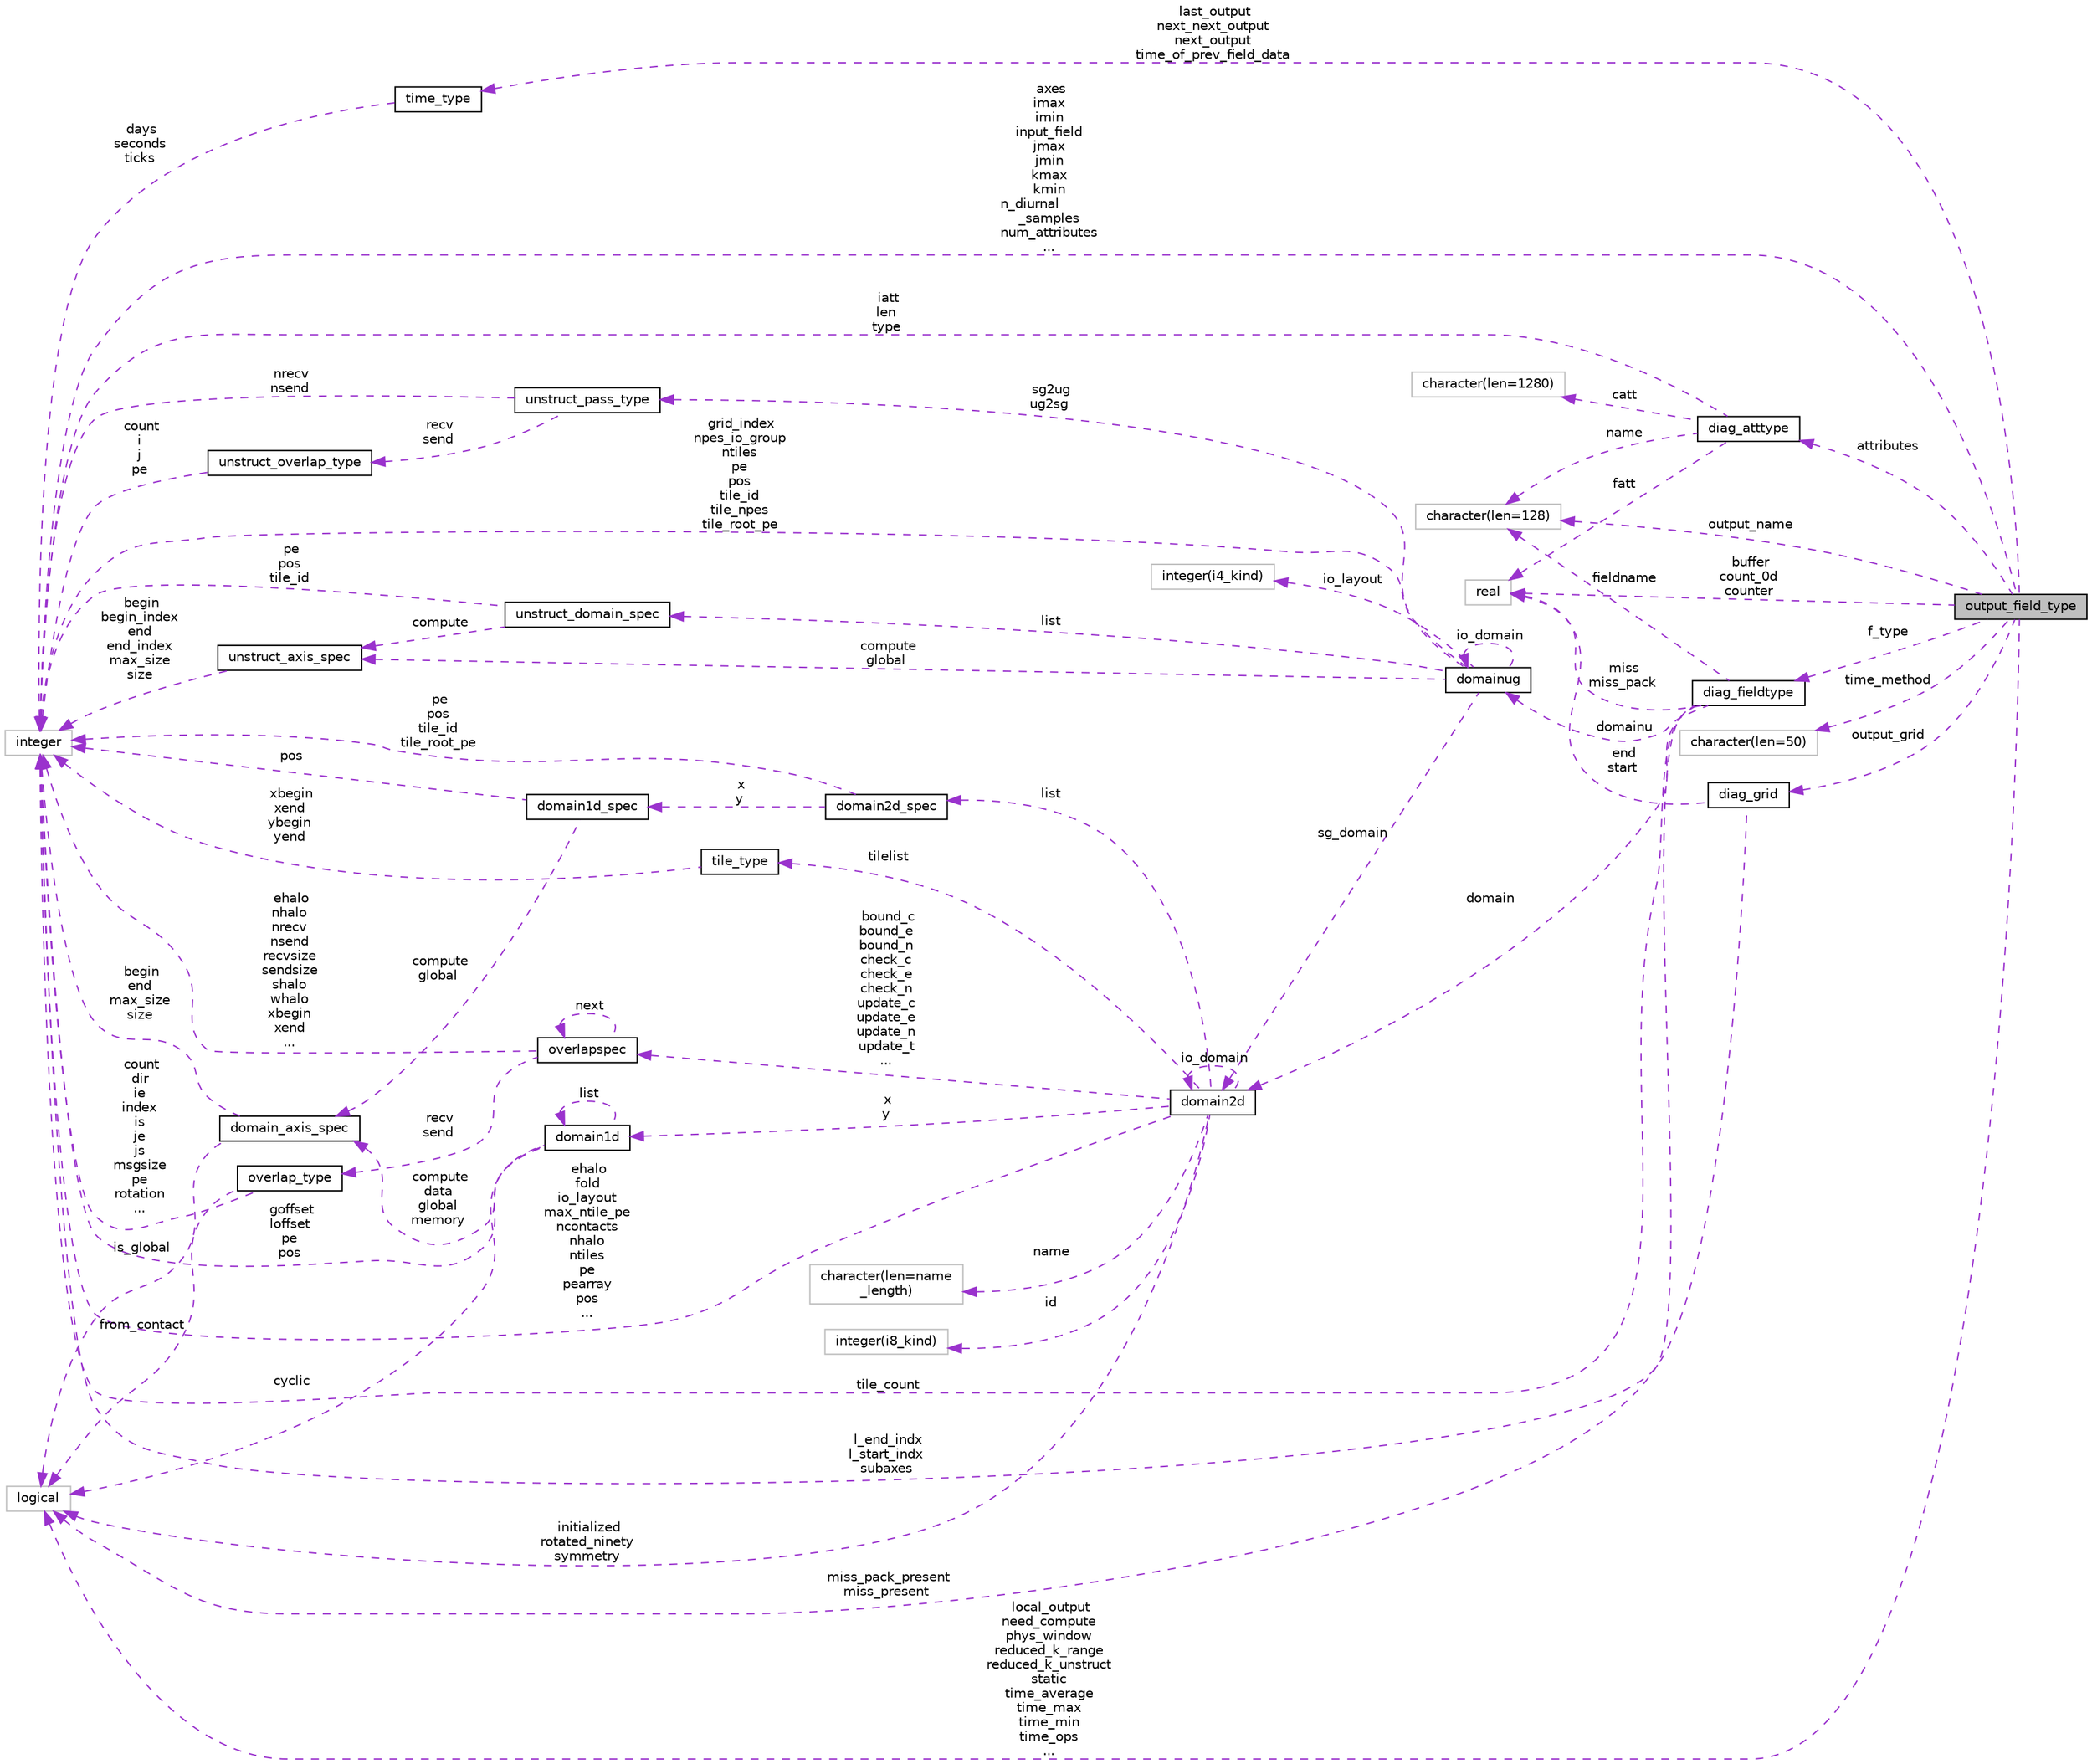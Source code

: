 digraph "output_field_type"
{
 // INTERACTIVE_SVG=YES
 // LATEX_PDF_SIZE
  edge [fontname="Helvetica",fontsize="10",labelfontname="Helvetica",labelfontsize="10"];
  node [fontname="Helvetica",fontsize="10",shape=record];
  rankdir="LR";
  Node1 [label="output_field_type",height=0.2,width=0.4,color="black", fillcolor="grey75", style="filled", fontcolor="black",tooltip="Type to hold the output field description."];
  Node2 -> Node1 [dir="back",color="darkorchid3",fontsize="10",style="dashed",label=" last_output\nnext_next_output\nnext_output\ntime_of_prev_field_data" ,fontname="Helvetica"];
  Node2 [label="time_type",height=0.2,width=0.4,color="black", fillcolor="white", style="filled",URL="$group__time__manager__mod.html#structtime__manager__mod_1_1time__type",tooltip="Type to represent amounts of time. Implemented as seconds and days to allow for larger intervals."];
  Node3 -> Node2 [dir="back",color="darkorchid3",fontsize="10",style="dashed",label=" days\nseconds\nticks" ,fontname="Helvetica"];
  Node3 [label="integer",height=0.2,width=0.4,color="grey75", fillcolor="white", style="filled",tooltip=" "];
  Node4 -> Node1 [dir="back",color="darkorchid3",fontsize="10",style="dashed",label=" local_output\nneed_compute\nphys_window\nreduced_k_range\nreduced_k_unstruct\nstatic\ntime_average\ntime_max\ntime_min\ntime_ops\n..." ,fontname="Helvetica"];
  Node4 [label="logical",height=0.2,width=0.4,color="grey75", fillcolor="white", style="filled",tooltip=" "];
  Node5 -> Node1 [dir="back",color="darkorchid3",fontsize="10",style="dashed",label=" attributes" ,fontname="Helvetica"];
  Node5 [label="diag_atttype",height=0.2,width=0.4,color="black", fillcolor="white", style="filled",URL="$group__diag__data__mod.html#structdiag__data__mod_1_1diag__atttype",tooltip="Attribute type for diagnostic fields."];
  Node6 -> Node5 [dir="back",color="darkorchid3",fontsize="10",style="dashed",label=" catt" ,fontname="Helvetica"];
  Node6 [label="character(len=1280)",height=0.2,width=0.4,color="grey75", fillcolor="white", style="filled",tooltip=" "];
  Node7 -> Node5 [dir="back",color="darkorchid3",fontsize="10",style="dashed",label=" name" ,fontname="Helvetica"];
  Node7 [label="character(len=128)",height=0.2,width=0.4,color="grey75", fillcolor="white", style="filled",tooltip=" "];
  Node8 -> Node5 [dir="back",color="darkorchid3",fontsize="10",style="dashed",label=" fatt" ,fontname="Helvetica"];
  Node8 [label="real",height=0.2,width=0.4,color="grey75", fillcolor="white", style="filled",tooltip=" "];
  Node3 -> Node5 [dir="back",color="darkorchid3",fontsize="10",style="dashed",label=" iatt\nlen\ntype" ,fontname="Helvetica"];
  Node9 -> Node1 [dir="back",color="darkorchid3",fontsize="10",style="dashed",label=" time_method" ,fontname="Helvetica"];
  Node9 [label="character(len=50)",height=0.2,width=0.4,color="grey75", fillcolor="white", style="filled",tooltip=" "];
  Node10 -> Node1 [dir="back",color="darkorchid3",fontsize="10",style="dashed",label=" f_type" ,fontname="Helvetica"];
  Node10 [label="diag_fieldtype",height=0.2,width=0.4,color="black", fillcolor="white", style="filled",URL="$group__diag__data__mod.html#structdiag__data__mod_1_1diag__fieldtype",tooltip="Diagnostic field type."];
  Node4 -> Node10 [dir="back",color="darkorchid3",fontsize="10",style="dashed",label=" miss_pack_present\nmiss_present" ,fontname="Helvetica"];
  Node11 -> Node10 [dir="back",color="darkorchid3",fontsize="10",style="dashed",label=" domainu" ,fontname="Helvetica"];
  Node11 [label="domainug",height=0.2,width=0.4,color="black", fillcolor="white", style="filled",URL="$group__mpp__domains__mod.html#structmpp__domains__mod_1_1domainug",tooltip="Domain information for managing data on unstructured grids."];
  Node12 -> Node11 [dir="back",color="darkorchid3",fontsize="10",style="dashed",label=" list" ,fontname="Helvetica"];
  Node12 [label="unstruct_domain_spec",height=0.2,width=0.4,color="black", fillcolor="white", style="filled",URL="$group__mpp__domains__mod.html#structmpp__domains__mod_1_1unstruct__domain__spec",tooltip="Private type for axis specification data for an unstructured domain."];
  Node13 -> Node12 [dir="back",color="darkorchid3",fontsize="10",style="dashed",label=" compute" ,fontname="Helvetica"];
  Node13 [label="unstruct_axis_spec",height=0.2,width=0.4,color="black", fillcolor="white", style="filled",URL="$group__mpp__domains__mod.html#structmpp__domains__mod_1_1unstruct__axis__spec",tooltip="Private type for axis specification data for an unstructured grid."];
  Node3 -> Node13 [dir="back",color="darkorchid3",fontsize="10",style="dashed",label=" begin\nbegin_index\nend\nend_index\nmax_size\nsize" ,fontname="Helvetica"];
  Node3 -> Node12 [dir="back",color="darkorchid3",fontsize="10",style="dashed",label=" pe\npos\ntile_id" ,fontname="Helvetica"];
  Node13 -> Node11 [dir="back",color="darkorchid3",fontsize="10",style="dashed",label=" compute\nglobal" ,fontname="Helvetica"];
  Node14 -> Node11 [dir="back",color="darkorchid3",fontsize="10",style="dashed",label=" sg_domain" ,fontname="Helvetica"];
  Node14 [label="domain2d",height=0.2,width=0.4,color="black", fillcolor="white", style="filled",URL="$group__mpp__domains__mod.html#structmpp__domains__mod_1_1domain2d",tooltip="The domain2D type contains all the necessary information to define the global, compute and data domai..."];
  Node4 -> Node14 [dir="back",color="darkorchid3",fontsize="10",style="dashed",label=" initialized\nrotated_ninety\nsymmetry" ,fontname="Helvetica"];
  Node15 -> Node14 [dir="back",color="darkorchid3",fontsize="10",style="dashed",label=" x\ny" ,fontname="Helvetica"];
  Node15 [label="domain1d",height=0.2,width=0.4,color="black", fillcolor="white", style="filled",URL="$group__mpp__domains__mod.html#structmpp__domains__mod_1_1domain1d",tooltip="One dimensional domain used to manage shared data access between pes."];
  Node4 -> Node15 [dir="back",color="darkorchid3",fontsize="10",style="dashed",label=" cyclic" ,fontname="Helvetica"];
  Node15 -> Node15 [dir="back",color="darkorchid3",fontsize="10",style="dashed",label=" list" ,fontname="Helvetica"];
  Node16 -> Node15 [dir="back",color="darkorchid3",fontsize="10",style="dashed",label=" compute\ndata\nglobal\nmemory" ,fontname="Helvetica"];
  Node16 [label="domain_axis_spec",height=0.2,width=0.4,color="black", fillcolor="white", style="filled",URL="$group__mpp__domains__mod.html#structmpp__domains__mod_1_1domain__axis__spec",tooltip="Used to specify index limits along an axis of a domain."];
  Node4 -> Node16 [dir="back",color="darkorchid3",fontsize="10",style="dashed",label=" is_global" ,fontname="Helvetica"];
  Node3 -> Node16 [dir="back",color="darkorchid3",fontsize="10",style="dashed",label=" begin\nend\nmax_size\nsize" ,fontname="Helvetica"];
  Node3 -> Node15 [dir="back",color="darkorchid3",fontsize="10",style="dashed",label=" goffset\nloffset\npe\npos" ,fontname="Helvetica"];
  Node17 -> Node14 [dir="back",color="darkorchid3",fontsize="10",style="dashed",label=" id" ,fontname="Helvetica"];
  Node17 [label="integer(i8_kind)",height=0.2,width=0.4,color="grey75", fillcolor="white", style="filled",tooltip=" "];
  Node14 -> Node14 [dir="back",color="darkorchid3",fontsize="10",style="dashed",label=" io_domain" ,fontname="Helvetica"];
  Node18 -> Node14 [dir="back",color="darkorchid3",fontsize="10",style="dashed",label=" bound_c\nbound_e\nbound_n\ncheck_c\ncheck_e\ncheck_n\nupdate_c\nupdate_e\nupdate_n\nupdate_t\n..." ,fontname="Helvetica"];
  Node18 [label="overlapspec",height=0.2,width=0.4,color="black", fillcolor="white", style="filled",URL="$group__mpp__domains__mod.html#structmpp__domains__mod_1_1overlapspec",tooltip="Private type for overlap specifications."];
  Node19 -> Node18 [dir="back",color="darkorchid3",fontsize="10",style="dashed",label=" recv\nsend" ,fontname="Helvetica"];
  Node19 [label="overlap_type",height=0.2,width=0.4,color="black", fillcolor="white", style="filled",URL="$group__mpp__domains__mod.html#structmpp__domains__mod_1_1overlap__type",tooltip="Type for overlapping data."];
  Node4 -> Node19 [dir="back",color="darkorchid3",fontsize="10",style="dashed",label=" from_contact" ,fontname="Helvetica"];
  Node3 -> Node19 [dir="back",color="darkorchid3",fontsize="10",style="dashed",label=" count\ndir\nie\nindex\nis\nje\njs\nmsgsize\npe\nrotation\n..." ,fontname="Helvetica"];
  Node18 -> Node18 [dir="back",color="darkorchid3",fontsize="10",style="dashed",label=" next" ,fontname="Helvetica"];
  Node3 -> Node18 [dir="back",color="darkorchid3",fontsize="10",style="dashed",label=" ehalo\nnhalo\nnrecv\nnsend\nrecvsize\nsendsize\nshalo\nwhalo\nxbegin\nxend\n..." ,fontname="Helvetica"];
  Node20 -> Node14 [dir="back",color="darkorchid3",fontsize="10",style="dashed",label=" list" ,fontname="Helvetica"];
  Node20 [label="domain2d_spec",height=0.2,width=0.4,color="black", fillcolor="white", style="filled",URL="$group__mpp__domains__mod.html#structmpp__domains__mod_1_1domain2d__spec",tooltip="Private type to specify multiple index limits and pe information for a 2D domain."];
  Node21 -> Node20 [dir="back",color="darkorchid3",fontsize="10",style="dashed",label=" x\ny" ,fontname="Helvetica"];
  Node21 [label="domain1d_spec",height=0.2,width=0.4,color="black", fillcolor="white", style="filled",URL="$group__mpp__domains__mod.html#structmpp__domains__mod_1_1domain1d__spec",tooltip="A private type used to specify index limits for a domain decomposition."];
  Node16 -> Node21 [dir="back",color="darkorchid3",fontsize="10",style="dashed",label=" compute\nglobal" ,fontname="Helvetica"];
  Node3 -> Node21 [dir="back",color="darkorchid3",fontsize="10",style="dashed",label=" pos" ,fontname="Helvetica"];
  Node3 -> Node20 [dir="back",color="darkorchid3",fontsize="10",style="dashed",label=" pe\npos\ntile_id\ntile_root_pe" ,fontname="Helvetica"];
  Node22 -> Node14 [dir="back",color="darkorchid3",fontsize="10",style="dashed",label=" tilelist" ,fontname="Helvetica"];
  Node22 [label="tile_type",height=0.2,width=0.4,color="black", fillcolor="white", style="filled",URL="$group__mpp__domains__mod.html#structmpp__domains__mod_1_1tile__type",tooltip="Upper and lower x and y bounds for a tile."];
  Node3 -> Node22 [dir="back",color="darkorchid3",fontsize="10",style="dashed",label=" xbegin\nxend\nybegin\nyend" ,fontname="Helvetica"];
  Node3 -> Node14 [dir="back",color="darkorchid3",fontsize="10",style="dashed",label=" ehalo\nfold\nio_layout\nmax_ntile_pe\nncontacts\nnhalo\nntiles\npe\npearray\npos\n..." ,fontname="Helvetica"];
  Node23 -> Node14 [dir="back",color="darkorchid3",fontsize="10",style="dashed",label=" name" ,fontname="Helvetica"];
  Node23 [label="character(len=name\l_length)",height=0.2,width=0.4,color="grey75", fillcolor="white", style="filled",tooltip=" "];
  Node11 -> Node11 [dir="back",color="darkorchid3",fontsize="10",style="dashed",label=" io_domain" ,fontname="Helvetica"];
  Node24 -> Node11 [dir="back",color="darkorchid3",fontsize="10",style="dashed",label=" sg2ug\nug2sg" ,fontname="Helvetica"];
  Node24 [label="unstruct_pass_type",height=0.2,width=0.4,color="black", fillcolor="white", style="filled",URL="$group__mpp__domains__mod.html#structmpp__domains__mod_1_1unstruct__pass__type",tooltip="Private type."];
  Node25 -> Node24 [dir="back",color="darkorchid3",fontsize="10",style="dashed",label=" recv\nsend" ,fontname="Helvetica"];
  Node25 [label="unstruct_overlap_type",height=0.2,width=0.4,color="black", fillcolor="white", style="filled",URL="$group__mpp__domains__mod.html#structmpp__domains__mod_1_1unstruct__overlap__type",tooltip="Private type."];
  Node3 -> Node25 [dir="back",color="darkorchid3",fontsize="10",style="dashed",label=" count\ni\nj\npe" ,fontname="Helvetica"];
  Node3 -> Node24 [dir="back",color="darkorchid3",fontsize="10",style="dashed",label=" nrecv\nnsend" ,fontname="Helvetica"];
  Node3 -> Node11 [dir="back",color="darkorchid3",fontsize="10",style="dashed",label=" grid_index\nnpes_io_group\nntiles\npe\npos\ntile_id\ntile_npes\ntile_root_pe" ,fontname="Helvetica"];
  Node26 -> Node11 [dir="back",color="darkorchid3",fontsize="10",style="dashed",label=" io_layout" ,fontname="Helvetica"];
  Node26 [label="integer(i4_kind)",height=0.2,width=0.4,color="grey75", fillcolor="white", style="filled",tooltip=" "];
  Node14 -> Node10 [dir="back",color="darkorchid3",fontsize="10",style="dashed",label=" domain" ,fontname="Helvetica"];
  Node7 -> Node10 [dir="back",color="darkorchid3",fontsize="10",style="dashed",label=" fieldname" ,fontname="Helvetica"];
  Node3 -> Node10 [dir="back",color="darkorchid3",fontsize="10",style="dashed",label=" tile_count" ,fontname="Helvetica"];
  Node8 -> Node10 [dir="back",color="darkorchid3",fontsize="10",style="dashed",label=" miss\nmiss_pack" ,fontname="Helvetica"];
  Node27 -> Node1 [dir="back",color="darkorchid3",fontsize="10",style="dashed",label=" output_grid" ,fontname="Helvetica"];
  Node27 [label="diag_grid",height=0.2,width=0.4,color="black", fillcolor="white", style="filled",URL="$group__diag__data__mod.html#structdiag__data__mod_1_1diag__grid",tooltip="Contains the coordinates of the local domain to output."];
  Node3 -> Node27 [dir="back",color="darkorchid3",fontsize="10",style="dashed",label=" l_end_indx\nl_start_indx\nsubaxes" ,fontname="Helvetica"];
  Node8 -> Node27 [dir="back",color="darkorchid3",fontsize="10",style="dashed",label=" end\nstart" ,fontname="Helvetica"];
  Node7 -> Node1 [dir="back",color="darkorchid3",fontsize="10",style="dashed",label=" output_name" ,fontname="Helvetica"];
  Node8 -> Node1 [dir="back",color="darkorchid3",fontsize="10",style="dashed",label=" buffer\ncount_0d\ncounter" ,fontname="Helvetica"];
  Node3 -> Node1 [dir="back",color="darkorchid3",fontsize="10",style="dashed",label=" axes\nimax\nimin\ninput_field\njmax\njmin\nkmax\nkmin\nn_diurnal\l_samples\nnum_attributes\n..." ,fontname="Helvetica"];
}
